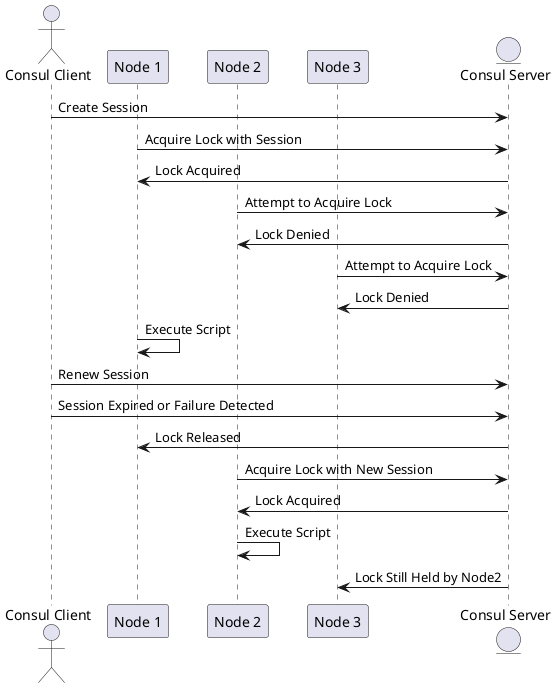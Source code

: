 @startuml
actor "Consul Client" as Client
participant "Node 1" as Node1
participant "Node 2" as Node2
participant "Node 3" as Node3

entity "Consul Server" as Consul

Client -> Consul: Create Session

Node1 -> Consul: Acquire Lock with Session
Consul -> Node1: Lock Acquired

Node2 -> Consul: Attempt to Acquire Lock
Consul -> Node2: Lock Denied

Node3 -> Consul: Attempt to Acquire Lock
Consul -> Node3: Lock Denied

Node1 -> Node1: Execute Script

Client -> Consul: Renew Session

Client -> Consul: Session Expired or Failure Detected
Consul -> Node1: Lock Released

Node2 -> Consul: Acquire Lock with New Session
Consul -> Node2: Lock Acquired
Node2 -> Node2: Execute Script

Consul -> Node3: Lock Still Held by Node2

@enduml
